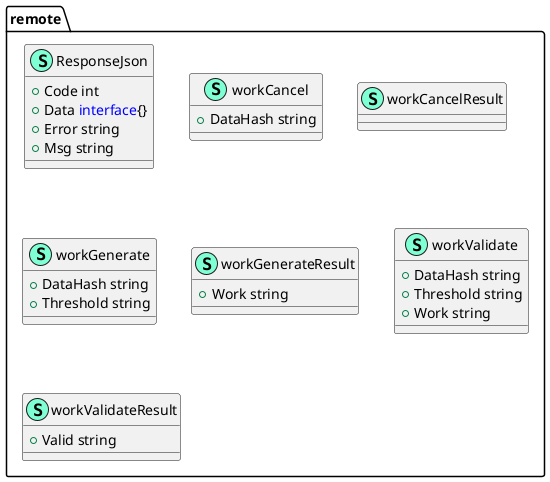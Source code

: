 @startuml
namespace remote {
    class ResponseJson << (S,Aquamarine) >> {
        + Code int
        + Data <font color=blue>interface</font>{}
        + Error string
        + Msg string

    }
    class workCancel << (S,Aquamarine) >> {
        + DataHash string

    }
    class workCancelResult << (S,Aquamarine) >> {
    }
    class workGenerate << (S,Aquamarine) >> {
        + DataHash string
        + Threshold string

    }
    class workGenerateResult << (S,Aquamarine) >> {
        + Work string

    }
    class workValidate << (S,Aquamarine) >> {
        + DataHash string
        + Threshold string
        + Work string

    }
    class workValidateResult << (S,Aquamarine) >> {
        + Valid string

    }
}


@enduml
